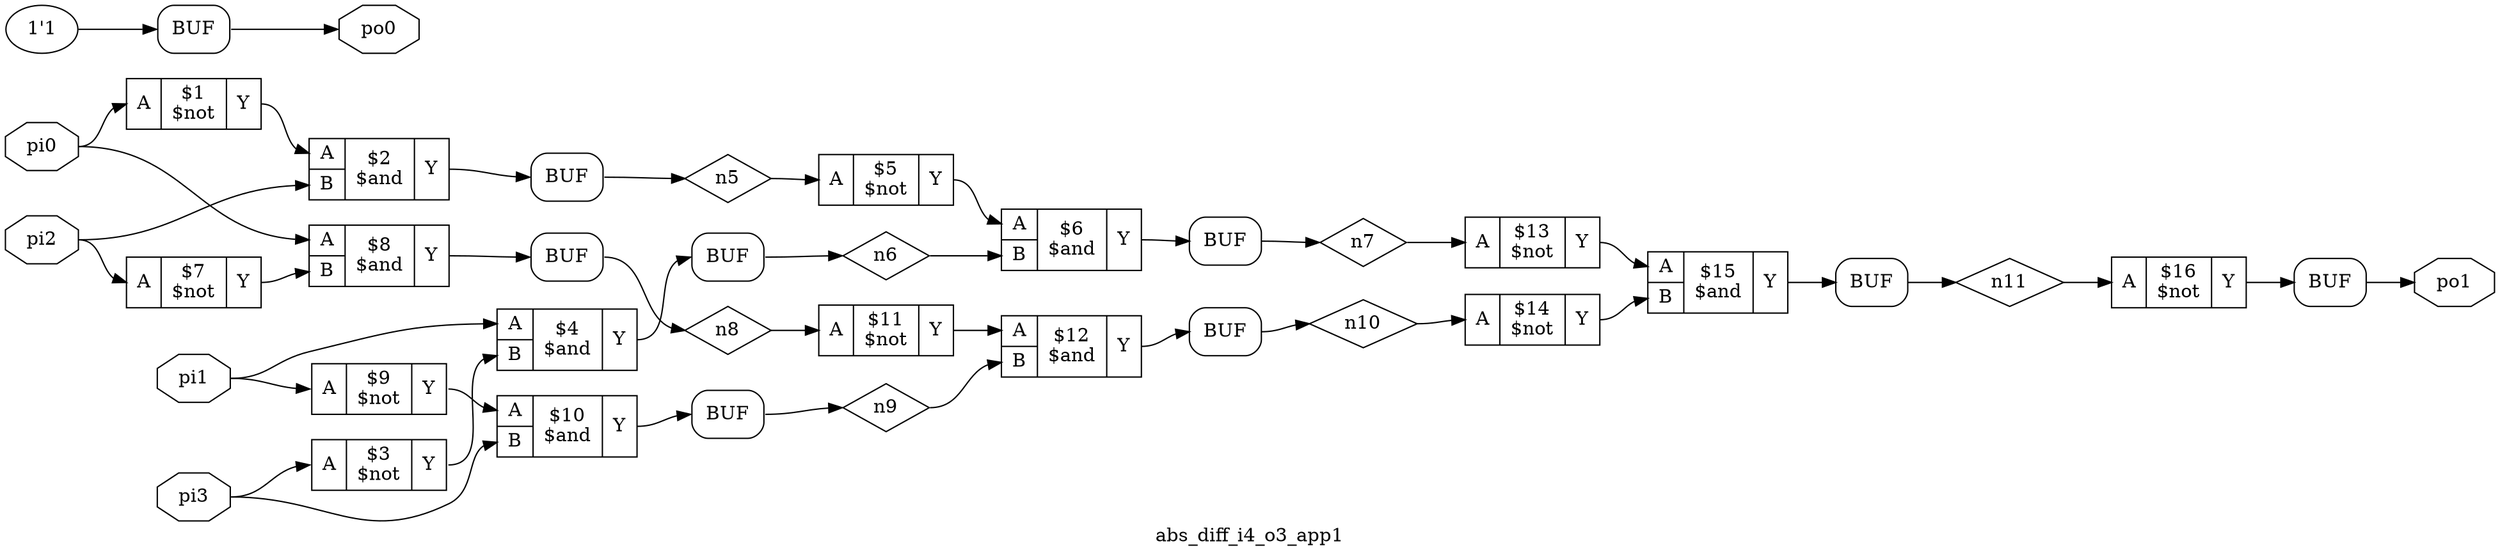 digraph "abs_diff_i4_o3_app1" {
label="abs_diff_i4_o3_app1";
rankdir="LR";
remincross=true;
n17 [ shape=diamond, label="n11", color="black", fontcolor="black" ];
n18 [ shape=diamond, label="n10", color="black", fontcolor="black" ];
n19 [ shape=diamond, label="n9", color="black", fontcolor="black" ];
n20 [ shape=diamond, label="n8", color="black", fontcolor="black" ];
n21 [ shape=diamond, label="n7", color="black", fontcolor="black" ];
n22 [ shape=diamond, label="n6", color="black", fontcolor="black" ];
n23 [ shape=diamond, label="n5", color="black", fontcolor="black" ];
n24 [ shape=octagon, label="po1", color="black", fontcolor="black" ];
n25 [ shape=octagon, label="po0", color="black", fontcolor="black" ];
n26 [ shape=octagon, label="pi3", color="black", fontcolor="black" ];
n27 [ shape=octagon, label="pi2", color="black", fontcolor="black" ];
n28 [ shape=octagon, label="pi1", color="black", fontcolor="black" ];
n29 [ shape=octagon, label="pi0", color="black", fontcolor="black" ];
c32 [ shape=record, label="{{<p30> A}|$16\n$not|{<p31> Y}}" ];
c34 [ shape=record, label="{{<p30> A|<p33> B}|$15\n$and|{<p31> Y}}" ];
c35 [ shape=record, label="{{<p30> A}|$14\n$not|{<p31> Y}}" ];
c36 [ shape=record, label="{{<p30> A}|$13\n$not|{<p31> Y}}" ];
c37 [ shape=record, label="{{<p30> A|<p33> B}|$12\n$and|{<p31> Y}}" ];
c38 [ shape=record, label="{{<p30> A}|$11\n$not|{<p31> Y}}" ];
c39 [ shape=record, label="{{<p30> A|<p33> B}|$10\n$and|{<p31> Y}}" ];
c40 [ shape=record, label="{{<p30> A}|$9\n$not|{<p31> Y}}" ];
c41 [ shape=record, label="{{<p30> A|<p33> B}|$8\n$and|{<p31> Y}}" ];
c42 [ shape=record, label="{{<p30> A}|$7\n$not|{<p31> Y}}" ];
c43 [ shape=record, label="{{<p30> A|<p33> B}|$6\n$and|{<p31> Y}}" ];
c44 [ shape=record, label="{{<p30> A}|$5\n$not|{<p31> Y}}" ];
c45 [ shape=record, label="{{<p30> A|<p33> B}|$4\n$and|{<p31> Y}}" ];
c46 [ shape=record, label="{{<p30> A}|$3\n$not|{<p31> Y}}" ];
c47 [ shape=record, label="{{<p30> A|<p33> B}|$2\n$and|{<p31> Y}}" ];
c48 [ shape=record, label="{{<p30> A}|$1\n$not|{<p31> Y}}" ];
x0 [shape=box, style=rounded, label="BUF"];
x1 [shape=box, style=rounded, label="BUF"];
x2 [shape=box, style=rounded, label="BUF"];
x3 [shape=box, style=rounded, label="BUF"];
x4 [shape=box, style=rounded, label="BUF"];
x5 [shape=box, style=rounded, label="BUF"];
x6 [shape=box, style=rounded, label="BUF"];
v7 [ label="1'1" ];
x8 [shape=box, style=rounded, label="BUF"];
x9 [shape=box, style=rounded, label="BUF"];
c32:p31:e -> x9:w:w [color="black", label=""];
c42:p31:e -> c41:p33:w [color="black", label=""];
c43:p31:e -> x2:w:w [color="black", label=""];
c44:p31:e -> c43:p30:w [color="black", label=""];
c45:p31:e -> x1:w:w [color="black", label=""];
c46:p31:e -> c45:p33:w [color="black", label=""];
c47:p31:e -> x0:w:w [color="black", label=""];
c48:p31:e -> c47:p30:w [color="black", label=""];
x6:e:e -> n17:w [color="black", label=""];
n17:e -> c32:p30:w [color="black", label=""];
x5:e:e -> n18:w [color="black", label=""];
n18:e -> c35:p30:w [color="black", label=""];
x4:e:e -> n19:w [color="black", label=""];
n19:e -> c37:p33:w [color="black", label=""];
c34:p31:e -> x6:w:w [color="black", label=""];
x3:e:e -> n20:w [color="black", label=""];
n20:e -> c38:p30:w [color="black", label=""];
x2:e:e -> n21:w [color="black", label=""];
n21:e -> c36:p30:w [color="black", label=""];
x1:e:e -> n22:w [color="black", label=""];
n22:e -> c43:p33:w [color="black", label=""];
x0:e:e -> n23:w [color="black", label=""];
n23:e -> c44:p30:w [color="black", label=""];
x9:e:e -> n24:w [color="black", label=""];
x8:e:e -> n25:w [color="black", label=""];
n26:e -> c39:p33:w [color="black", label=""];
n26:e -> c46:p30:w [color="black", label=""];
n27:e -> c42:p30:w [color="black", label=""];
n27:e -> c47:p33:w [color="black", label=""];
n28:e -> c40:p30:w [color="black", label=""];
n28:e -> c45:p30:w [color="black", label=""];
n29:e -> c41:p30:w [color="black", label=""];
n29:e -> c48:p30:w [color="black", label=""];
c35:p31:e -> c34:p33:w [color="black", label=""];
c36:p31:e -> c34:p30:w [color="black", label=""];
c37:p31:e -> x5:w:w [color="black", label=""];
c38:p31:e -> c37:p30:w [color="black", label=""];
c39:p31:e -> x4:w:w [color="black", label=""];
c40:p31:e -> c39:p30:w [color="black", label=""];
c41:p31:e -> x3:w:w [color="black", label=""];
v7:e -> x8:w:w [color="black", label=""];
}
